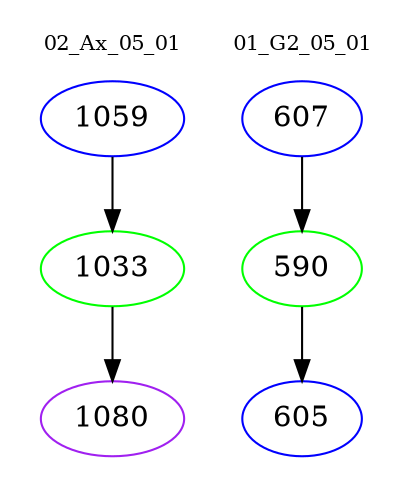 digraph{
subgraph cluster_0 {
color = white
label = "02_Ax_05_01";
fontsize=10;
T0_1059 [label="1059", color="blue"]
T0_1059 -> T0_1033 [color="black"]
T0_1033 [label="1033", color="green"]
T0_1033 -> T0_1080 [color="black"]
T0_1080 [label="1080", color="purple"]
}
subgraph cluster_1 {
color = white
label = "01_G2_05_01";
fontsize=10;
T1_607 [label="607", color="blue"]
T1_607 -> T1_590 [color="black"]
T1_590 [label="590", color="green"]
T1_590 -> T1_605 [color="black"]
T1_605 [label="605", color="blue"]
}
}
